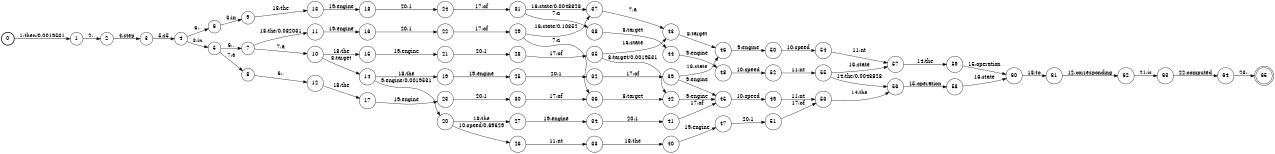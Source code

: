 digraph FST {
rankdir = LR;
size = "8.5,11";
label = "";
center = 1;
orientation = Portrait;
ranksep = "0.4";
nodesep = "0.25";
0 [label = "0", shape = circle, style = bold, fontsize = 14]
	0 -> 1 [label = "1:then/0.0019531", fontsize = 14];
1 [label = "1", shape = circle, style = solid, fontsize = 14]
	1 -> 2 [label = "2:,", fontsize = 14];
2 [label = "2", shape = circle, style = solid, fontsize = 14]
	2 -> 3 [label = "4:step", fontsize = 14];
3 [label = "3", shape = circle, style = solid, fontsize = 14]
	3 -> 4 [label = "5:s5", fontsize = 14];
4 [label = "4", shape = circle, style = solid, fontsize = 14]
	4 -> 6 [label = "6:,", fontsize = 14];
	4 -> 5 [label = "3:in", fontsize = 14];
5 [label = "5", shape = circle, style = solid, fontsize = 14]
	5 -> 7 [label = "6:,", fontsize = 14];
	5 -> 8 [label = "7:a", fontsize = 14];
6 [label = "6", shape = circle, style = solid, fontsize = 14]
	6 -> 9 [label = "3:in", fontsize = 14];
7 [label = "7", shape = circle, style = solid, fontsize = 14]
	7 -> 10 [label = "7:a", fontsize = 14];
	7 -> 11 [label = "18:the/0.082031", fontsize = 14];
8 [label = "8", shape = circle, style = solid, fontsize = 14]
	8 -> 12 [label = "6:,", fontsize = 14];
9 [label = "9", shape = circle, style = solid, fontsize = 14]
	9 -> 13 [label = "18:the", fontsize = 14];
10 [label = "10", shape = circle, style = solid, fontsize = 14]
	10 -> 14 [label = "8:target", fontsize = 14];
	10 -> 15 [label = "18:the", fontsize = 14];
11 [label = "11", shape = circle, style = solid, fontsize = 14]
	11 -> 16 [label = "19:engine", fontsize = 14];
12 [label = "12", shape = circle, style = solid, fontsize = 14]
	12 -> 17 [label = "18:the", fontsize = 14];
13 [label = "13", shape = circle, style = solid, fontsize = 14]
	13 -> 18 [label = "19:engine", fontsize = 14];
14 [label = "14", shape = circle, style = solid, fontsize = 14]
	14 -> 19 [label = "18:the", fontsize = 14];
	14 -> 20 [label = "9:engine/0.0019531", fontsize = 14];
15 [label = "15", shape = circle, style = solid, fontsize = 14]
	15 -> 21 [label = "19:engine", fontsize = 14];
16 [label = "16", shape = circle, style = solid, fontsize = 14]
	16 -> 22 [label = "20:1", fontsize = 14];
17 [label = "17", shape = circle, style = solid, fontsize = 14]
	17 -> 23 [label = "19:engine", fontsize = 14];
18 [label = "18", shape = circle, style = solid, fontsize = 14]
	18 -> 24 [label = "20:1", fontsize = 14];
19 [label = "19", shape = circle, style = solid, fontsize = 14]
	19 -> 25 [label = "19:engine", fontsize = 14];
20 [label = "20", shape = circle, style = solid, fontsize = 14]
	20 -> 26 [label = "10:speed/0.69629", fontsize = 14];
	20 -> 27 [label = "18:the", fontsize = 14];
21 [label = "21", shape = circle, style = solid, fontsize = 14]
	21 -> 28 [label = "20:1", fontsize = 14];
22 [label = "22", shape = circle, style = solid, fontsize = 14]
	22 -> 29 [label = "17:of", fontsize = 14];
23 [label = "23", shape = circle, style = solid, fontsize = 14]
	23 -> 30 [label = "20:1", fontsize = 14];
24 [label = "24", shape = circle, style = solid, fontsize = 14]
	24 -> 31 [label = "17:of", fontsize = 14];
25 [label = "25", shape = circle, style = solid, fontsize = 14]
	25 -> 32 [label = "20:1", fontsize = 14];
26 [label = "26", shape = circle, style = solid, fontsize = 14]
	26 -> 33 [label = "11:nt", fontsize = 14];
27 [label = "27", shape = circle, style = solid, fontsize = 14]
	27 -> 34 [label = "19:engine", fontsize = 14];
28 [label = "28", shape = circle, style = solid, fontsize = 14]
	28 -> 35 [label = "17:of", fontsize = 14];
29 [label = "29", shape = circle, style = solid, fontsize = 14]
	29 -> 36 [label = "7:a", fontsize = 14];
	29 -> 37 [label = "16:state/0.10352", fontsize = 14];
30 [label = "30", shape = circle, style = solid, fontsize = 14]
	30 -> 36 [label = "17:of", fontsize = 14];
31 [label = "31", shape = circle, style = solid, fontsize = 14]
	31 -> 38 [label = "7:a", fontsize = 14];
	31 -> 37 [label = "16:state/0.0048828", fontsize = 14];
32 [label = "32", shape = circle, style = solid, fontsize = 14]
	32 -> 39 [label = "17:of", fontsize = 14];
33 [label = "33", shape = circle, style = solid, fontsize = 14]
	33 -> 40 [label = "18:the", fontsize = 14];
34 [label = "34", shape = circle, style = solid, fontsize = 14]
	34 -> 41 [label = "20:1", fontsize = 14];
35 [label = "35", shape = circle, style = solid, fontsize = 14]
	35 -> 42 [label = "8:target/0.0019531", fontsize = 14];
	35 -> 43 [label = "16:state", fontsize = 14];
36 [label = "36", shape = circle, style = solid, fontsize = 14]
	36 -> 42 [label = "8:target", fontsize = 14];
37 [label = "37", shape = circle, style = solid, fontsize = 14]
	37 -> 43 [label = "7:a", fontsize = 14];
38 [label = "38", shape = circle, style = solid, fontsize = 14]
	38 -> 44 [label = "8:target", fontsize = 14];
39 [label = "39", shape = circle, style = solid, fontsize = 14]
	39 -> 46 [label = "16:state", fontsize = 14];
	39 -> 45 [label = "9:engine", fontsize = 14];
40 [label = "40", shape = circle, style = solid, fontsize = 14]
	40 -> 47 [label = "19:engine", fontsize = 14];
41 [label = "41", shape = circle, style = solid, fontsize = 14]
	41 -> 45 [label = "17:of", fontsize = 14];
42 [label = "42", shape = circle, style = solid, fontsize = 14]
	42 -> 45 [label = "9:engine", fontsize = 14];
43 [label = "43", shape = circle, style = solid, fontsize = 14]
	43 -> 46 [label = "8:target", fontsize = 14];
44 [label = "44", shape = circle, style = solid, fontsize = 14]
	44 -> 48 [label = "9:engine", fontsize = 14];
45 [label = "45", shape = circle, style = solid, fontsize = 14]
	45 -> 49 [label = "10:speed", fontsize = 14];
46 [label = "46", shape = circle, style = solid, fontsize = 14]
	46 -> 50 [label = "9:engine", fontsize = 14];
47 [label = "47", shape = circle, style = solid, fontsize = 14]
	47 -> 51 [label = "20:1", fontsize = 14];
48 [label = "48", shape = circle, style = solid, fontsize = 14]
	48 -> 52 [label = "10:speed", fontsize = 14];
49 [label = "49", shape = circle, style = solid, fontsize = 14]
	49 -> 53 [label = "11:nt", fontsize = 14];
50 [label = "50", shape = circle, style = solid, fontsize = 14]
	50 -> 54 [label = "10:speed", fontsize = 14];
51 [label = "51", shape = circle, style = solid, fontsize = 14]
	51 -> 53 [label = "17:of", fontsize = 14];
52 [label = "52", shape = circle, style = solid, fontsize = 14]
	52 -> 55 [label = "11:nt", fontsize = 14];
53 [label = "53", shape = circle, style = solid, fontsize = 14]
	53 -> 56 [label = "14:the", fontsize = 14];
54 [label = "54", shape = circle, style = solid, fontsize = 14]
	54 -> 57 [label = "11:nt", fontsize = 14];
55 [label = "55", shape = circle, style = solid, fontsize = 14]
	55 -> 57 [label = "16:state", fontsize = 14];
	55 -> 56 [label = "14:the/0.0048828", fontsize = 14];
56 [label = "56", shape = circle, style = solid, fontsize = 14]
	56 -> 58 [label = "15:operation", fontsize = 14];
57 [label = "57", shape = circle, style = solid, fontsize = 14]
	57 -> 59 [label = "14:the", fontsize = 14];
58 [label = "58", shape = circle, style = solid, fontsize = 14]
	58 -> 60 [label = "16:state", fontsize = 14];
59 [label = "59", shape = circle, style = solid, fontsize = 14]
	59 -> 60 [label = "15:operation", fontsize = 14];
60 [label = "60", shape = circle, style = solid, fontsize = 14]
	60 -> 61 [label = "13:to", fontsize = 14];
61 [label = "61", shape = circle, style = solid, fontsize = 14]
	61 -> 62 [label = "12:corresponding", fontsize = 14];
62 [label = "62", shape = circle, style = solid, fontsize = 14]
	62 -> 63 [label = "21:is", fontsize = 14];
63 [label = "63", shape = circle, style = solid, fontsize = 14]
	63 -> 64 [label = "22:computed", fontsize = 14];
64 [label = "64", shape = circle, style = solid, fontsize = 14]
	64 -> 65 [label = "23:.", fontsize = 14];
65 [label = "65", shape = doublecircle, style = solid, fontsize = 14]
}
